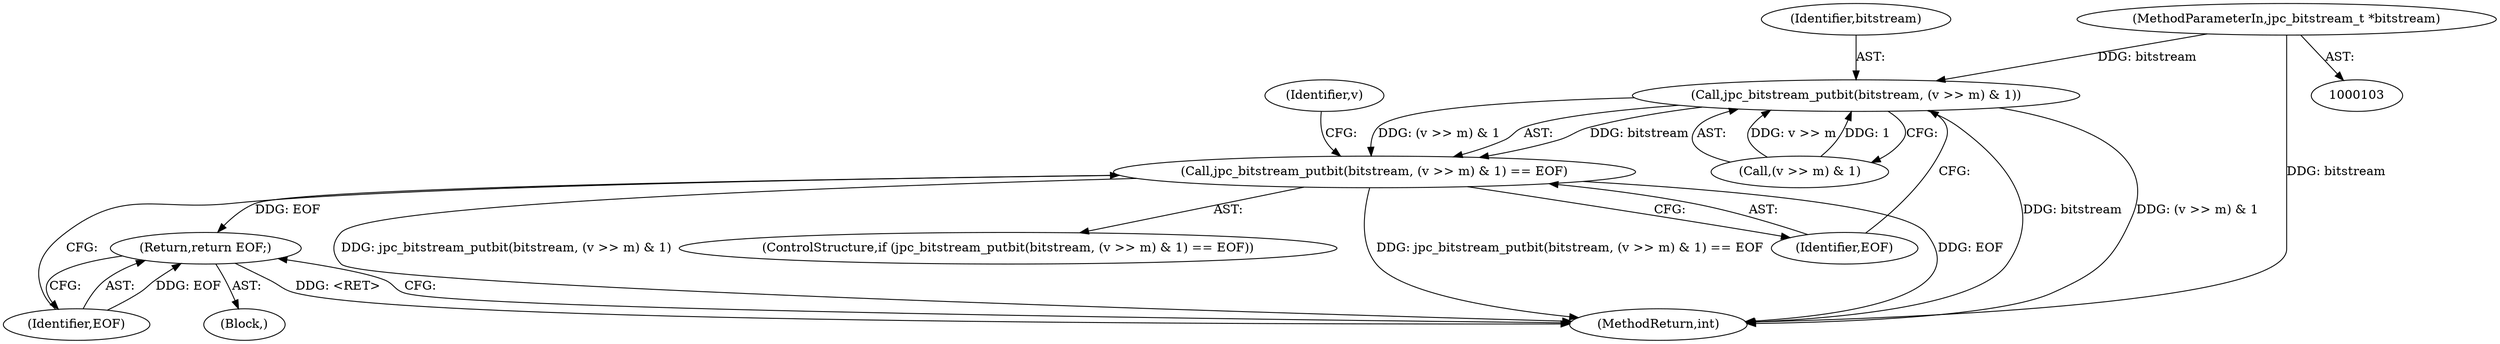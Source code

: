 digraph "0_jasper_1e84674d95353c64e5c4c0e7232ae86fd6ea813b_0@pointer" {
"1000104" [label="(MethodParameterIn,jpc_bitstream_t *bitstream)"];
"1000136" [label="(Call,jpc_bitstream_putbit(bitstream, (v >> m) & 1))"];
"1000135" [label="(Call,jpc_bitstream_putbit(bitstream, (v >> m) & 1) == EOF)"];
"1000145" [label="(Return,return EOF;)"];
"1000135" [label="(Call,jpc_bitstream_putbit(bitstream, (v >> m) & 1) == EOF)"];
"1000138" [label="(Call,(v >> m) & 1)"];
"1000152" [label="(MethodReturn,int)"];
"1000145" [label="(Return,return EOF;)"];
"1000104" [label="(MethodParameterIn,jpc_bitstream_t *bitstream)"];
"1000146" [label="(Identifier,EOF)"];
"1000136" [label="(Call,jpc_bitstream_putbit(bitstream, (v >> m) & 1))"];
"1000143" [label="(Identifier,EOF)"];
"1000134" [label="(ControlStructure,if (jpc_bitstream_putbit(bitstream, (v >> m) & 1) == EOF))"];
"1000144" [label="(Block,)"];
"1000148" [label="(Identifier,v)"];
"1000137" [label="(Identifier,bitstream)"];
"1000104" -> "1000103"  [label="AST: "];
"1000104" -> "1000152"  [label="DDG: bitstream"];
"1000104" -> "1000136"  [label="DDG: bitstream"];
"1000136" -> "1000135"  [label="AST: "];
"1000136" -> "1000138"  [label="CFG: "];
"1000137" -> "1000136"  [label="AST: "];
"1000138" -> "1000136"  [label="AST: "];
"1000143" -> "1000136"  [label="CFG: "];
"1000136" -> "1000152"  [label="DDG: (v >> m) & 1"];
"1000136" -> "1000152"  [label="DDG: bitstream"];
"1000136" -> "1000135"  [label="DDG: bitstream"];
"1000136" -> "1000135"  [label="DDG: (v >> m) & 1"];
"1000138" -> "1000136"  [label="DDG: v >> m"];
"1000138" -> "1000136"  [label="DDG: 1"];
"1000135" -> "1000134"  [label="AST: "];
"1000135" -> "1000143"  [label="CFG: "];
"1000143" -> "1000135"  [label="AST: "];
"1000146" -> "1000135"  [label="CFG: "];
"1000148" -> "1000135"  [label="CFG: "];
"1000135" -> "1000152"  [label="DDG: jpc_bitstream_putbit(bitstream, (v >> m) & 1) == EOF"];
"1000135" -> "1000152"  [label="DDG: EOF"];
"1000135" -> "1000152"  [label="DDG: jpc_bitstream_putbit(bitstream, (v >> m) & 1)"];
"1000135" -> "1000145"  [label="DDG: EOF"];
"1000145" -> "1000144"  [label="AST: "];
"1000145" -> "1000146"  [label="CFG: "];
"1000146" -> "1000145"  [label="AST: "];
"1000152" -> "1000145"  [label="CFG: "];
"1000145" -> "1000152"  [label="DDG: <RET>"];
"1000146" -> "1000145"  [label="DDG: EOF"];
}
